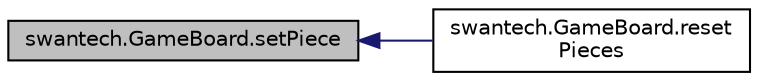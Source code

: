 digraph "swantech.GameBoard.setPiece"
{
  edge [fontname="Helvetica",fontsize="10",labelfontname="Helvetica",labelfontsize="10"];
  node [fontname="Helvetica",fontsize="10",shape=record];
  rankdir="LR";
  Node1 [label="swantech.GameBoard.setPiece",height=0.2,width=0.4,color="black", fillcolor="grey75", style="filled", fontcolor="black"];
  Node1 -> Node2 [dir="back",color="midnightblue",fontsize="10",style="solid",fontname="Helvetica"];
  Node2 [label="swantech.GameBoard.reset\lPieces",height=0.2,width=0.4,color="black", fillcolor="white", style="filled",URL="$classswantech_1_1_game_board.html#a8b593a2b2e1f7ace526aaeceaef99724"];
}

